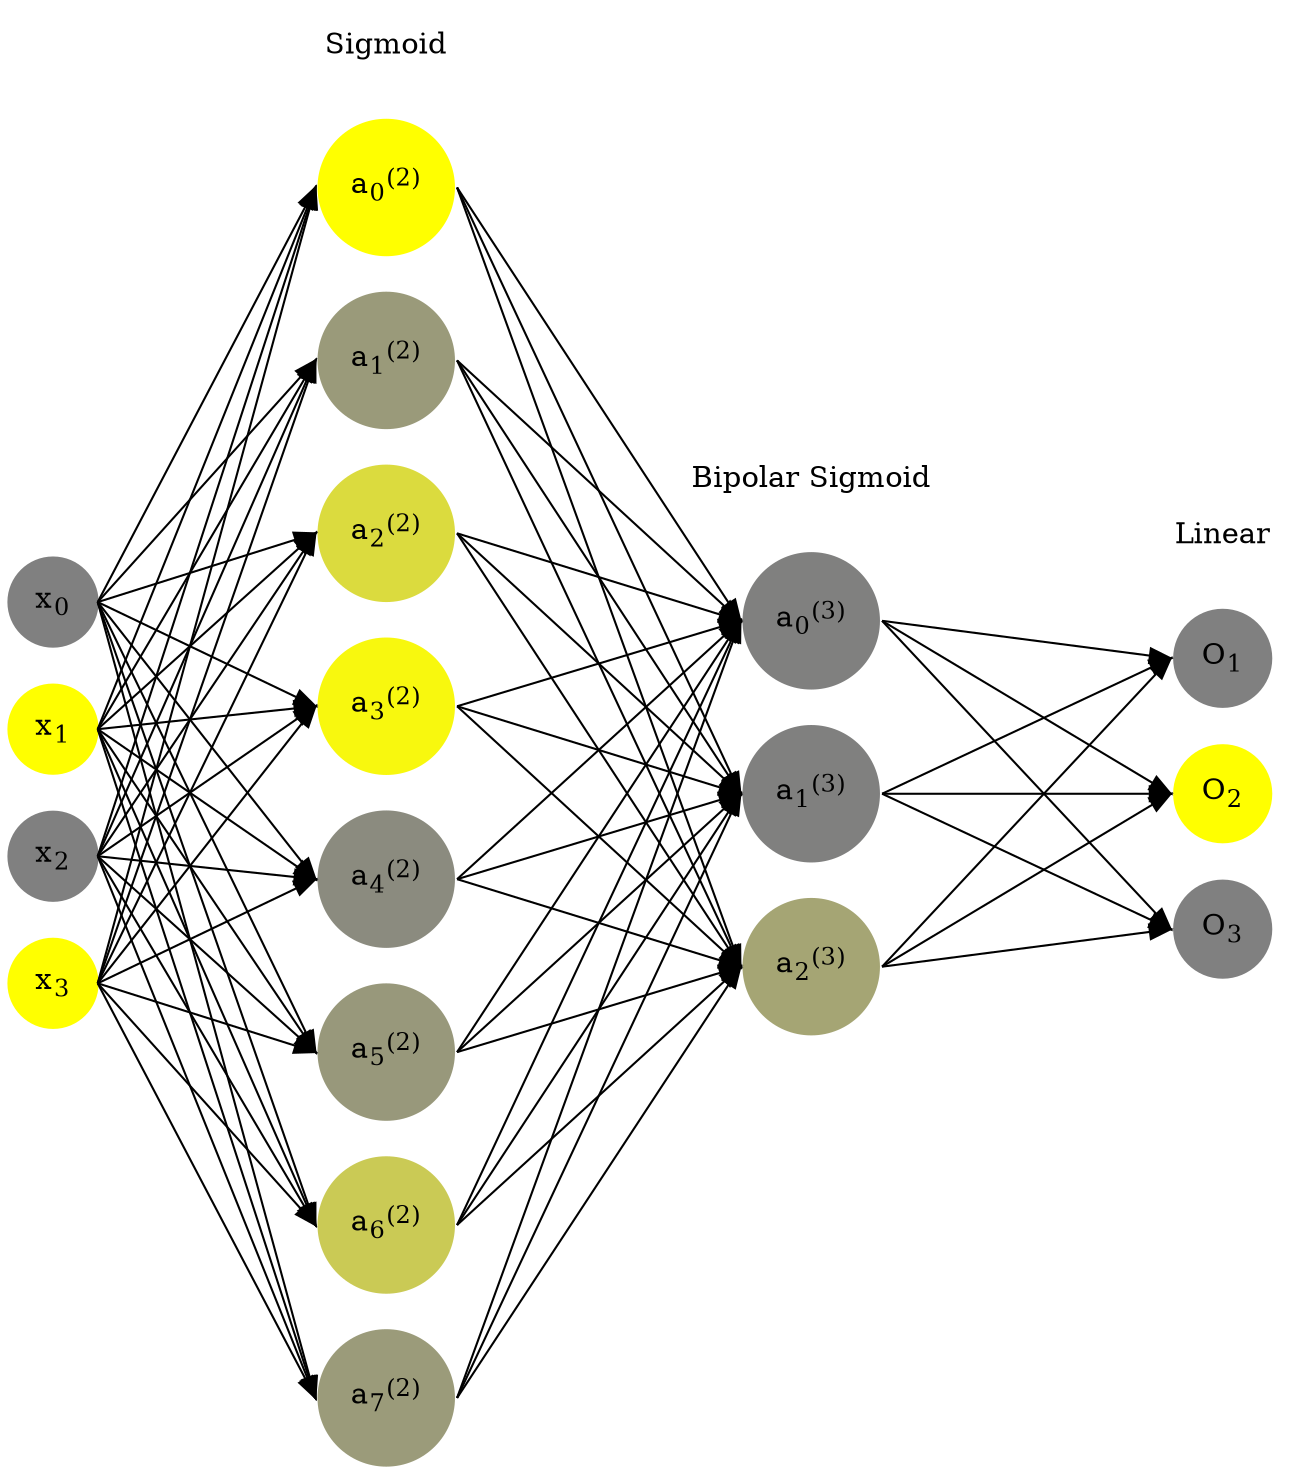 digraph G {
	rankdir = LR;
	splines=false;
	edge[style=invis];
	ranksep= 1.4;
	{
	node [shape=circle, color="0.1667, 0.0, 0.5", style=filled, fillcolor="0.1667, 0.0, 0.5"];
	x0 [label=<x<sub>0</sub>>];
	}
	{
	node [shape=circle, color="0.1667, 1.0, 1.0", style=filled, fillcolor="0.1667, 1.0, 1.0"];
	x1 [label=<x<sub>1</sub>>];
	}
	{
	node [shape=circle, color="0.1667, 0.0, 0.5", style=filled, fillcolor="0.1667, 0.0, 0.5"];
	x2 [label=<x<sub>2</sub>>];
	}
	{
	node [shape=circle, color="0.1667, 1.0, 1.0", style=filled, fillcolor="0.1667, 1.0, 1.0"];
	x3 [label=<x<sub>3</sub>>];
	}
	{
	node [shape=circle, color="0.1667, 0.998160, 0.999080", style=filled, fillcolor="0.1667, 0.998160, 0.999080"];
	a02 [label=<a<sub>0</sub><sup>(2)</sup>>];
	}
	{
	node [shape=circle, color="0.1667, 0.206255, 0.603128", style=filled, fillcolor="0.1667, 0.206255, 0.603128"];
	a12 [label=<a<sub>1</sub><sup>(2)</sup>>];
	}
	{
	node [shape=circle, color="0.1667, 0.717387, 0.858693", style=filled, fillcolor="0.1667, 0.717387, 0.858693"];
	a22 [label=<a<sub>2</sub><sup>(2)</sup>>];
	}
	{
	node [shape=circle, color="0.1667, 0.939959, 0.969979", style=filled, fillcolor="0.1667, 0.939959, 0.969979"];
	a32 [label=<a<sub>3</sub><sup>(2)</sup>>];
	}
	{
	node [shape=circle, color="0.1667, 0.086640, 0.543320", style=filled, fillcolor="0.1667, 0.086640, 0.543320"];
	a42 [label=<a<sub>4</sub><sup>(2)</sup>>];
	}
	{
	node [shape=circle, color="0.1667, 0.192611, 0.596305", style=filled, fillcolor="0.1667, 0.192611, 0.596305"];
	a52 [label=<a<sub>5</sub><sup>(2)</sup>>];
	}
	{
	node [shape=circle, color="0.1667, 0.579423, 0.789712", style=filled, fillcolor="0.1667, 0.579423, 0.789712"];
	a62 [label=<a<sub>6</sub><sup>(2)</sup>>];
	}
	{
	node [shape=circle, color="0.1667, 0.213451, 0.606725", style=filled, fillcolor="0.1667, 0.213451, 0.606725"];
	a72 [label=<a<sub>7</sub><sup>(2)</sup>>];
	}
	{
	node [shape=circle, color="0.1667, 0.004649, 0.502325", style=filled, fillcolor="0.1667, 0.004649, 0.502325"];
	a03 [label=<a<sub>0</sub><sup>(3)</sup>>];
	}
	{
	node [shape=circle, color="0.1667, 0.003026, 0.501513", style=filled, fillcolor="0.1667, 0.003026, 0.501513"];
	a13 [label=<a<sub>1</sub><sup>(3)</sup>>];
	}
	{
	node [shape=circle, color="0.1667, 0.294264, 0.647132", style=filled, fillcolor="0.1667, 0.294264, 0.647132"];
	a23 [label=<a<sub>2</sub><sup>(3)</sup>>];
	}
	{
	node [shape=circle, color="0.1667, 0.0, 0.5", style=filled, fillcolor="0.1667, 0.0, 0.5"];
	O1 [label=<O<sub>1</sub>>];
	}
	{
	node [shape=circle, color="0.1667, 1.0, 1.0", style=filled, fillcolor="0.1667, 1.0, 1.0"];
	O2 [label=<O<sub>2</sub>>];
	}
	{
	node [shape=circle, color="0.1667, 0.0, 0.5", style=filled, fillcolor="0.1667, 0.0, 0.5"];
	O3 [label=<O<sub>3</sub>>];
	}
	{
	rank=same;
	x0->x1->x2->x3;
	}
	{
	rank=same;
	a02->a12->a22->a32->a42->a52->a62->a72;
	}
	{
	rank=same;
	a03->a13->a23;
	}
	{
	rank=same;
	O1->O2->O3;
	}
	l1 [shape=plaintext,label="Sigmoid"];
	l1->a02;
	{rank=same; l1;a02};
	l2 [shape=plaintext,label="Bipolar Sigmoid"];
	l2->a03;
	{rank=same; l2;a03};
	l3 [shape=plaintext,label="Linear"];
	l3->O1;
	{rank=same; l3;O1};
edge[style=solid, tailport=e, headport=w];
	{x0;x1;x2;x3} -> {a02;a12;a22;a32;a42;a52;a62;a72};
	{a02;a12;a22;a32;a42;a52;a62;a72} -> {a03;a13;a23};
	{a03;a13;a23} -> {O1,O2,O3};
}